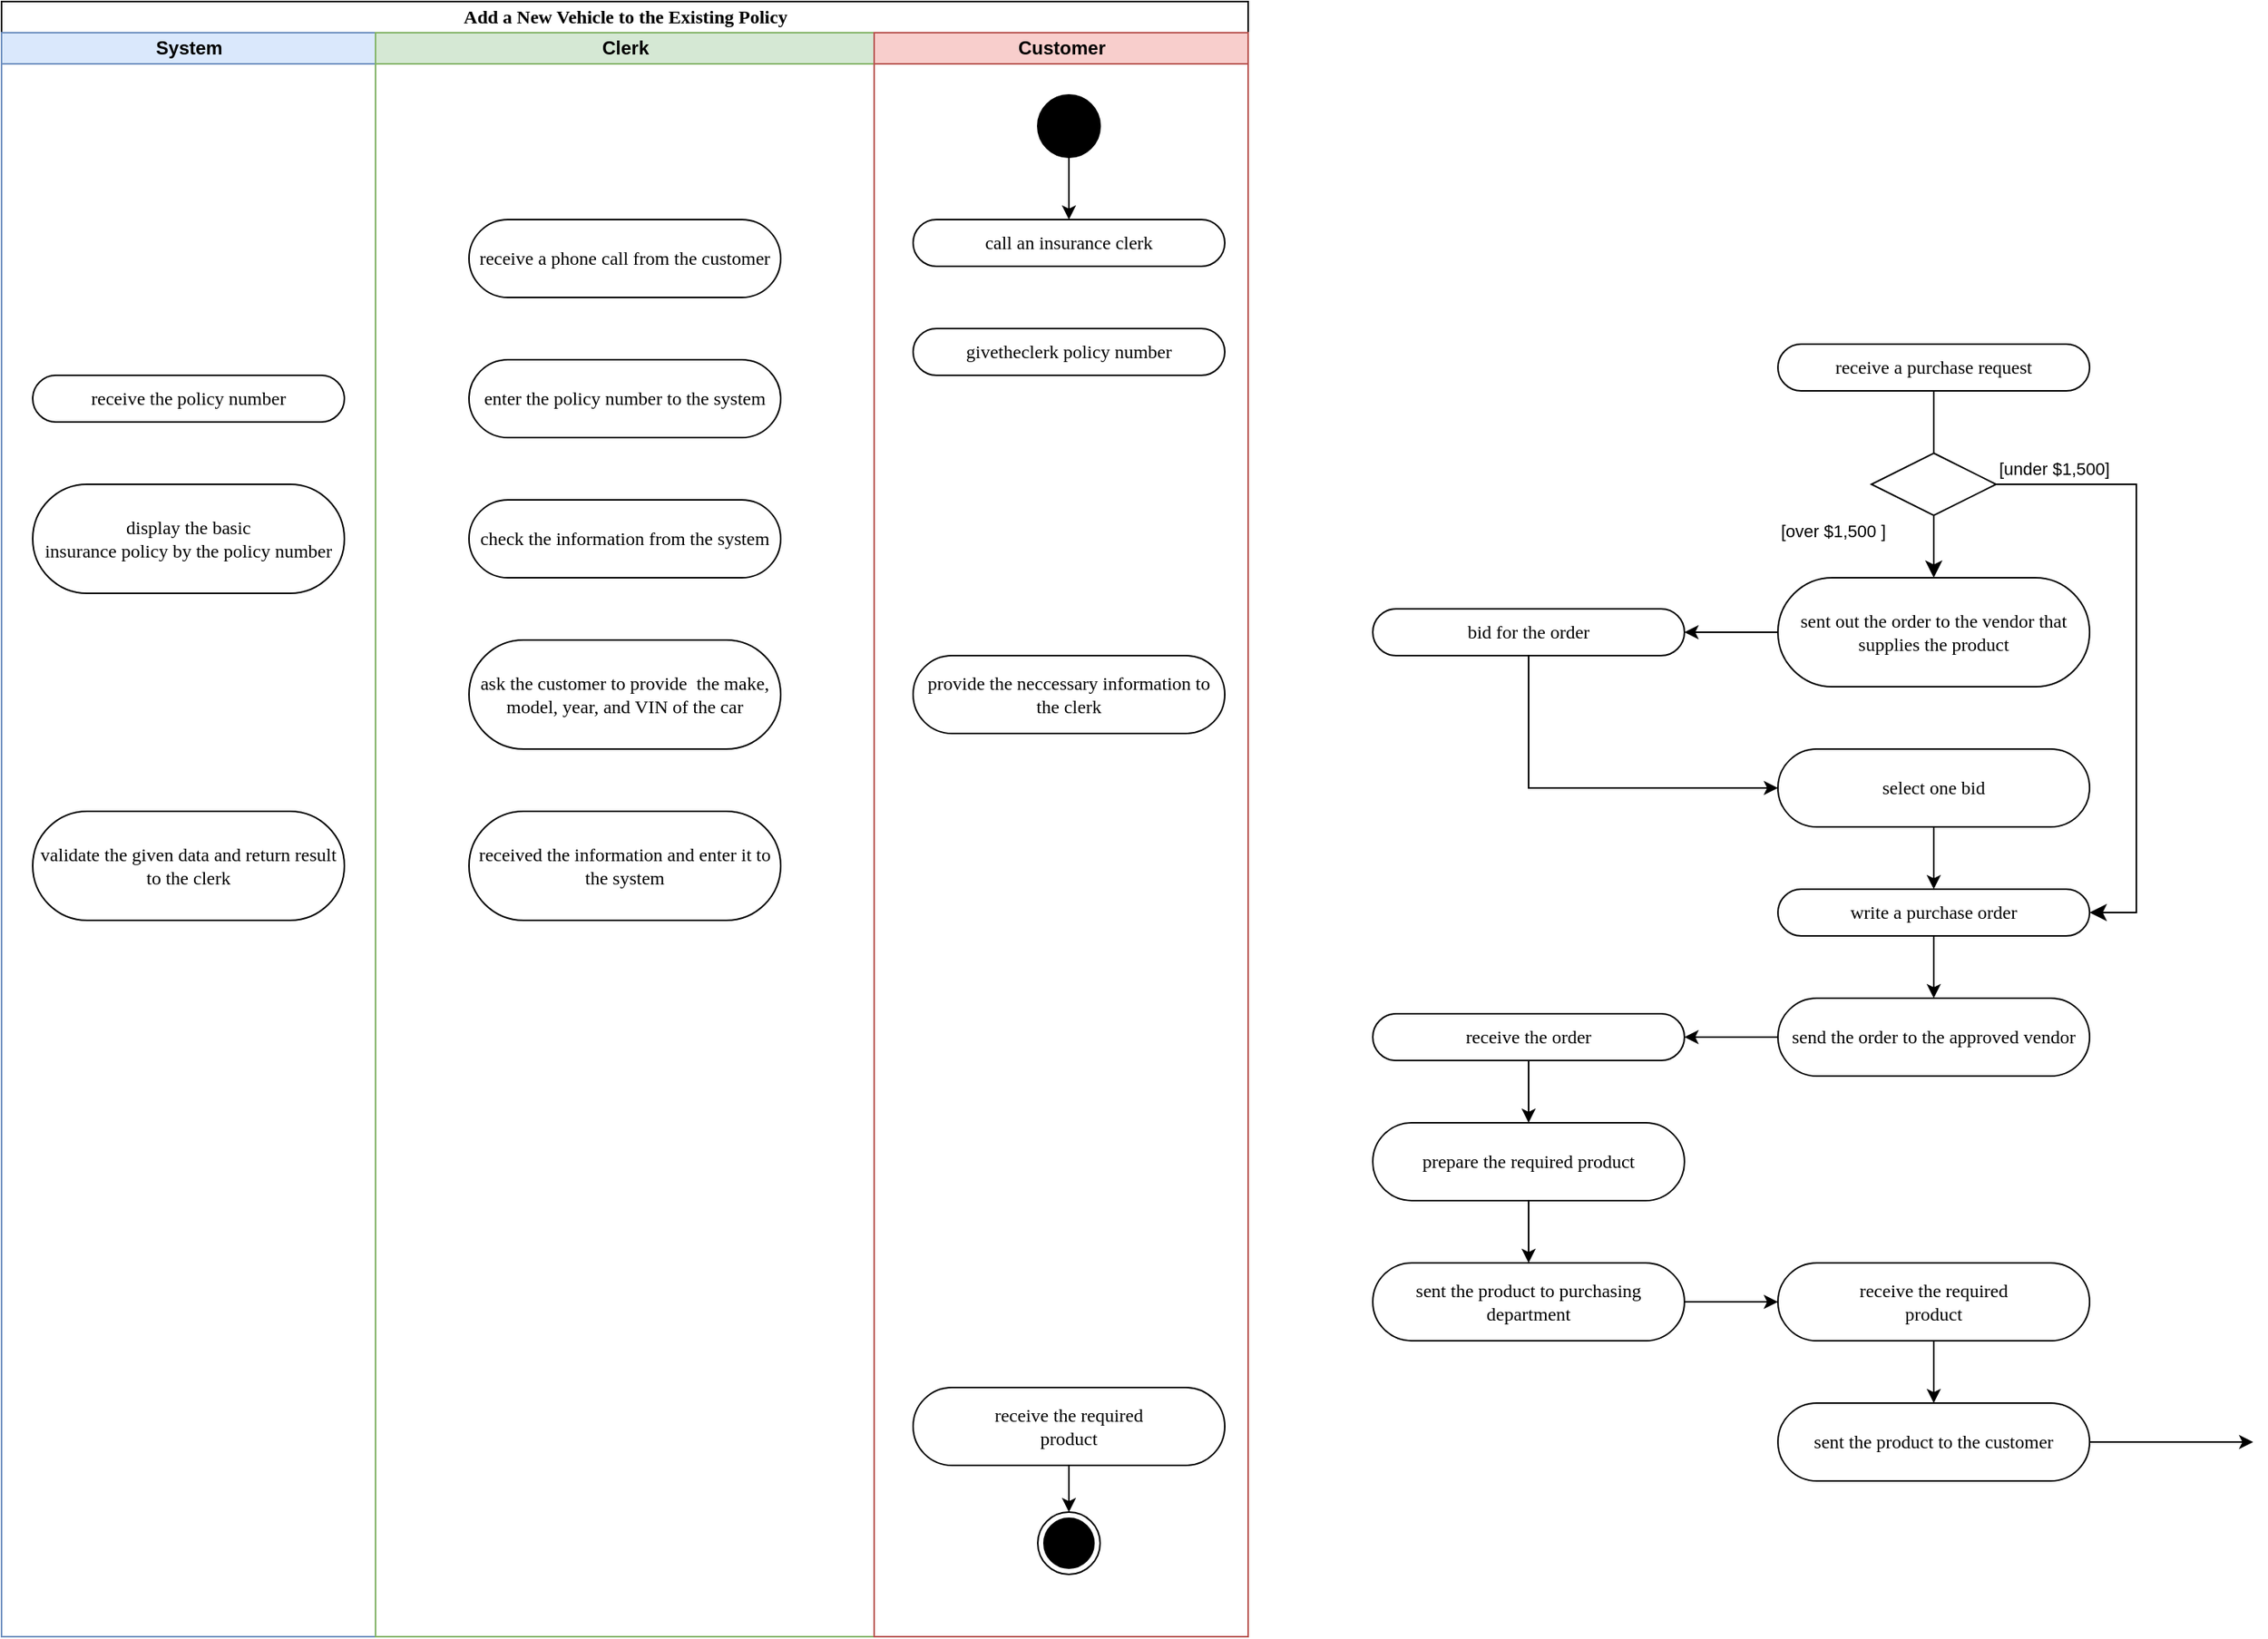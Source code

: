 <mxfile version="21.6.9" type="github">
  <diagram name="Page-1" id="0783ab3e-0a74-02c8-0abd-f7b4e66b4bec">
    <mxGraphModel dx="1279" dy="717" grid="1" gridSize="10" guides="1" tooltips="1" connect="1" arrows="1" fold="1" page="1" pageScale="1" pageWidth="850" pageHeight="1100" background="none" math="0" shadow="0">
      <root>
        <mxCell id="0" />
        <mxCell id="1" parent="0" />
        <mxCell id="UFD2ebjEW48Xa4xOQjo3-39" value="Add a New Vehicle to the Existing Policy" style="swimlane;html=1;childLayout=stackLayout;startSize=20;rounded=0;shadow=0;comic=0;labelBackgroundColor=none;strokeWidth=1;fontFamily=Verdana;fontSize=12;align=center;" vertex="1" parent="1">
          <mxGeometry x="90" y="30" width="800" height="1050" as="geometry" />
        </mxCell>
        <mxCell id="UFD2ebjEW48Xa4xOQjo3-40" value="System" style="swimlane;html=1;startSize=20;fillColor=#dae8fc;strokeColor=#6c8ebf;" vertex="1" parent="UFD2ebjEW48Xa4xOQjo3-39">
          <mxGeometry y="20" width="240" height="1030" as="geometry" />
        </mxCell>
        <mxCell id="UFD2ebjEW48Xa4xOQjo3-80" value="receive the policy number" style="rounded=1;whiteSpace=wrap;html=1;shadow=0;comic=0;labelBackgroundColor=none;strokeWidth=1;fontFamily=Verdana;fontSize=12;align=center;arcSize=50;" vertex="1" parent="UFD2ebjEW48Xa4xOQjo3-40">
          <mxGeometry x="20" y="220" width="200" height="30" as="geometry" />
        </mxCell>
        <mxCell id="UFD2ebjEW48Xa4xOQjo3-81" value="display the basic &lt;br&gt;insurance policy by the policy number" style="rounded=1;whiteSpace=wrap;html=1;shadow=0;comic=0;labelBackgroundColor=none;strokeWidth=1;fontFamily=Verdana;fontSize=12;align=center;arcSize=50;" vertex="1" parent="UFD2ebjEW48Xa4xOQjo3-40">
          <mxGeometry x="20" y="290" width="200" height="70" as="geometry" />
        </mxCell>
        <mxCell id="UFD2ebjEW48Xa4xOQjo3-90" value="validate the given data and return result to the clerk" style="rounded=1;whiteSpace=wrap;html=1;shadow=0;comic=0;labelBackgroundColor=none;strokeWidth=1;fontFamily=Verdana;fontSize=12;align=center;arcSize=50;" vertex="1" parent="UFD2ebjEW48Xa4xOQjo3-40">
          <mxGeometry x="20" y="500" width="200" height="70" as="geometry" />
        </mxCell>
        <mxCell id="UFD2ebjEW48Xa4xOQjo3-47" value="Clerk" style="swimlane;html=1;startSize=20;fillColor=#d5e8d4;strokeColor=#82b366;" vertex="1" parent="UFD2ebjEW48Xa4xOQjo3-39">
          <mxGeometry x="240" y="20" width="320" height="1030" as="geometry" />
        </mxCell>
        <mxCell id="UFD2ebjEW48Xa4xOQjo3-77" value="receive a phone call from the customer" style="rounded=1;whiteSpace=wrap;html=1;shadow=0;comic=0;labelBackgroundColor=none;strokeWidth=1;fontFamily=Verdana;fontSize=12;align=center;arcSize=50;" vertex="1" parent="UFD2ebjEW48Xa4xOQjo3-47">
          <mxGeometry x="60" y="120" width="200" height="50" as="geometry" />
        </mxCell>
        <mxCell id="UFD2ebjEW48Xa4xOQjo3-79" value="enter the policy number to the system" style="rounded=1;whiteSpace=wrap;html=1;shadow=0;comic=0;labelBackgroundColor=none;strokeWidth=1;fontFamily=Verdana;fontSize=12;align=center;arcSize=50;" vertex="1" parent="UFD2ebjEW48Xa4xOQjo3-47">
          <mxGeometry x="60" y="210" width="200" height="50" as="geometry" />
        </mxCell>
        <mxCell id="UFD2ebjEW48Xa4xOQjo3-82" value="check the information from the system" style="rounded=1;whiteSpace=wrap;html=1;shadow=0;comic=0;labelBackgroundColor=none;strokeWidth=1;fontFamily=Verdana;fontSize=12;align=center;arcSize=50;" vertex="1" parent="UFD2ebjEW48Xa4xOQjo3-47">
          <mxGeometry x="60" y="300" width="200" height="50" as="geometry" />
        </mxCell>
        <mxCell id="UFD2ebjEW48Xa4xOQjo3-87" value="ask the customer to provide&amp;nbsp; the make, model, year, and VIN of the car" style="rounded=1;whiteSpace=wrap;html=1;shadow=0;comic=0;labelBackgroundColor=none;strokeWidth=1;fontFamily=Verdana;fontSize=12;align=center;arcSize=50;" vertex="1" parent="UFD2ebjEW48Xa4xOQjo3-47">
          <mxGeometry x="60" y="390" width="200" height="70" as="geometry" />
        </mxCell>
        <mxCell id="UFD2ebjEW48Xa4xOQjo3-89" value="received the information and enter it to the system" style="rounded=1;whiteSpace=wrap;html=1;shadow=0;comic=0;labelBackgroundColor=none;strokeWidth=1;fontFamily=Verdana;fontSize=12;align=center;arcSize=50;" vertex="1" parent="UFD2ebjEW48Xa4xOQjo3-47">
          <mxGeometry x="60" y="500" width="200" height="70" as="geometry" />
        </mxCell>
        <mxCell id="UFD2ebjEW48Xa4xOQjo3-65" value="Customer" style="swimlane;html=1;startSize=20;fillColor=#f8cecc;strokeColor=#b85450;" vertex="1" parent="UFD2ebjEW48Xa4xOQjo3-39">
          <mxGeometry x="560" y="20" width="240" height="1030" as="geometry" />
        </mxCell>
        <mxCell id="UFD2ebjEW48Xa4xOQjo3-66" style="edgeStyle=orthogonalEdgeStyle;rounded=0;html=1;labelBackgroundColor=none;startArrow=none;startFill=0;startSize=6;endArrow=classic;endFill=1;endSize=6;jettySize=auto;orthogonalLoop=1;strokeWidth=1;fontFamily=Verdana;fontSize=12" edge="1" parent="UFD2ebjEW48Xa4xOQjo3-65" source="UFD2ebjEW48Xa4xOQjo3-67" target="UFD2ebjEW48Xa4xOQjo3-69">
          <mxGeometry relative="1" as="geometry" />
        </mxCell>
        <mxCell id="UFD2ebjEW48Xa4xOQjo3-67" value="" style="ellipse;whiteSpace=wrap;html=1;rounded=0;shadow=0;comic=0;labelBackgroundColor=none;strokeWidth=1;fillColor=#000000;fontFamily=Verdana;fontSize=12;align=center;" vertex="1" parent="UFD2ebjEW48Xa4xOQjo3-65">
          <mxGeometry x="105" y="40" width="40" height="40" as="geometry" />
        </mxCell>
        <mxCell id="UFD2ebjEW48Xa4xOQjo3-69" value="call an insurance clerk" style="rounded=1;whiteSpace=wrap;html=1;shadow=0;comic=0;labelBackgroundColor=none;strokeWidth=1;fontFamily=Verdana;fontSize=12;align=center;arcSize=50;" vertex="1" parent="UFD2ebjEW48Xa4xOQjo3-65">
          <mxGeometry x="25" y="120" width="200" height="30" as="geometry" />
        </mxCell>
        <mxCell id="UFD2ebjEW48Xa4xOQjo3-70" value="givetheclerk policy number" style="rounded=1;whiteSpace=wrap;html=1;shadow=0;comic=0;labelBackgroundColor=none;strokeWidth=1;fontFamily=Verdana;fontSize=12;align=center;arcSize=50;" vertex="1" parent="UFD2ebjEW48Xa4xOQjo3-65">
          <mxGeometry x="25" y="190" width="200" height="30" as="geometry" />
        </mxCell>
        <mxCell id="UFD2ebjEW48Xa4xOQjo3-71" value="" style="edgeStyle=orthogonalEdgeStyle;rounded=0;orthogonalLoop=1;jettySize=auto;html=1;" edge="1" parent="UFD2ebjEW48Xa4xOQjo3-65" source="UFD2ebjEW48Xa4xOQjo3-72" target="UFD2ebjEW48Xa4xOQjo3-73">
          <mxGeometry relative="1" as="geometry" />
        </mxCell>
        <mxCell id="UFD2ebjEW48Xa4xOQjo3-72" value="receive the required &lt;br&gt;product" style="rounded=1;whiteSpace=wrap;html=1;shadow=0;comic=0;labelBackgroundColor=none;strokeWidth=1;fontFamily=Verdana;fontSize=12;align=center;arcSize=50;" vertex="1" parent="UFD2ebjEW48Xa4xOQjo3-65">
          <mxGeometry x="25" y="870" width="200" height="50" as="geometry" />
        </mxCell>
        <mxCell id="UFD2ebjEW48Xa4xOQjo3-73" value="" style="ellipse;html=1;shape=endState;fillColor=#000000;strokeColor=#000000;" vertex="1" parent="UFD2ebjEW48Xa4xOQjo3-65">
          <mxGeometry x="105" y="950" width="40" height="40" as="geometry" />
        </mxCell>
        <mxCell id="UFD2ebjEW48Xa4xOQjo3-88" value="provide the neccessary information to the clerk" style="rounded=1;whiteSpace=wrap;html=1;shadow=0;comic=0;labelBackgroundColor=none;strokeWidth=1;fontFamily=Verdana;fontSize=12;align=center;arcSize=50;" vertex="1" parent="UFD2ebjEW48Xa4xOQjo3-65">
          <mxGeometry x="25" y="400" width="200" height="50" as="geometry" />
        </mxCell>
        <mxCell id="UFD2ebjEW48Xa4xOQjo3-41" value="bid for the order" style="rounded=1;whiteSpace=wrap;html=1;shadow=0;comic=0;labelBackgroundColor=none;strokeWidth=1;fontFamily=Verdana;fontSize=12;align=center;arcSize=50;" vertex="1" parent="1">
          <mxGeometry x="970" y="420" width="200" height="30" as="geometry" />
        </mxCell>
        <mxCell id="UFD2ebjEW48Xa4xOQjo3-42" value="" style="edgeStyle=orthogonalEdgeStyle;rounded=0;orthogonalLoop=1;jettySize=auto;html=1;" edge="1" parent="1" source="UFD2ebjEW48Xa4xOQjo3-43" target="UFD2ebjEW48Xa4xOQjo3-45">
          <mxGeometry relative="1" as="geometry" />
        </mxCell>
        <mxCell id="UFD2ebjEW48Xa4xOQjo3-43" value="receive the order" style="rounded=1;whiteSpace=wrap;html=1;shadow=0;comic=0;labelBackgroundColor=none;strokeWidth=1;fontFamily=Verdana;fontSize=12;align=center;arcSize=50;" vertex="1" parent="1">
          <mxGeometry x="970" y="680" width="200" height="30" as="geometry" />
        </mxCell>
        <mxCell id="UFD2ebjEW48Xa4xOQjo3-44" value="" style="edgeStyle=orthogonalEdgeStyle;rounded=0;orthogonalLoop=1;jettySize=auto;html=1;" edge="1" parent="1" source="UFD2ebjEW48Xa4xOQjo3-45" target="UFD2ebjEW48Xa4xOQjo3-46">
          <mxGeometry relative="1" as="geometry" />
        </mxCell>
        <mxCell id="UFD2ebjEW48Xa4xOQjo3-45" value="prepare the required product" style="rounded=1;whiteSpace=wrap;html=1;shadow=0;comic=0;labelBackgroundColor=none;strokeWidth=1;fontFamily=Verdana;fontSize=12;align=center;arcSize=50;" vertex="1" parent="1">
          <mxGeometry x="970" y="750" width="200" height="50" as="geometry" />
        </mxCell>
        <mxCell id="UFD2ebjEW48Xa4xOQjo3-46" value="sent the product to purchasing department" style="rounded=1;whiteSpace=wrap;html=1;shadow=0;comic=0;labelBackgroundColor=none;strokeWidth=1;fontFamily=Verdana;fontSize=12;align=center;arcSize=50;" vertex="1" parent="1">
          <mxGeometry x="970" y="840" width="200" height="50" as="geometry" />
        </mxCell>
        <mxCell id="UFD2ebjEW48Xa4xOQjo3-48" style="edgeStyle=orthogonalEdgeStyle;rounded=0;orthogonalLoop=1;jettySize=auto;html=1;entryX=0.5;entryY=0;entryDx=0;entryDy=0;endArrow=open;endFill=0;" edge="1" parent="1" source="UFD2ebjEW48Xa4xOQjo3-49">
          <mxGeometry relative="1" as="geometry">
            <mxPoint x="1330" y="330" as="targetPoint" />
          </mxGeometry>
        </mxCell>
        <mxCell id="UFD2ebjEW48Xa4xOQjo3-49" value="receive a purchase request" style="rounded=1;whiteSpace=wrap;html=1;shadow=0;comic=0;labelBackgroundColor=none;strokeWidth=1;fontFamily=Verdana;fontSize=12;align=center;arcSize=50;" vertex="1" parent="1">
          <mxGeometry x="1230" y="250" width="200" height="30" as="geometry" />
        </mxCell>
        <mxCell id="UFD2ebjEW48Xa4xOQjo3-50" value="" style="rhombus;whiteSpace=wrap;html=1;" vertex="1" parent="1">
          <mxGeometry x="1290" y="320" width="80" height="40" as="geometry" />
        </mxCell>
        <mxCell id="UFD2ebjEW48Xa4xOQjo3-51" value="send the order to the approved vendor" style="rounded=1;whiteSpace=wrap;html=1;shadow=0;comic=0;labelBackgroundColor=none;strokeWidth=1;fontFamily=Verdana;fontSize=12;align=center;arcSize=50;" vertex="1" parent="1">
          <mxGeometry x="1230" y="670" width="200" height="50" as="geometry" />
        </mxCell>
        <mxCell id="UFD2ebjEW48Xa4xOQjo3-52" value="" style="edgeStyle=orthogonalEdgeStyle;rounded=0;orthogonalLoop=1;jettySize=auto;html=1;endArrow=classic;endFill=1;" edge="1" parent="1" source="UFD2ebjEW48Xa4xOQjo3-53" target="UFD2ebjEW48Xa4xOQjo3-51">
          <mxGeometry relative="1" as="geometry" />
        </mxCell>
        <mxCell id="UFD2ebjEW48Xa4xOQjo3-53" value="write a purchase order" style="rounded=1;whiteSpace=wrap;html=1;shadow=0;comic=0;labelBackgroundColor=none;strokeWidth=1;fontFamily=Verdana;fontSize=12;align=center;arcSize=50;" vertex="1" parent="1">
          <mxGeometry x="1230" y="600" width="200" height="30" as="geometry" />
        </mxCell>
        <mxCell id="UFD2ebjEW48Xa4xOQjo3-54" value="[under&amp;nbsp;$1,500]" style="edgeStyle=orthogonalEdgeStyle;html=1;align=left;verticalAlign=middle;endArrow=classic;endSize=8;rounded=0;exitX=1;exitY=0.5;exitDx=0;exitDy=0;fontSize=11;fontStyle=0;entryX=1;entryY=0.5;entryDx=0;entryDy=0;endFill=1;" edge="1" parent="1" source="UFD2ebjEW48Xa4xOQjo3-50" target="UFD2ebjEW48Xa4xOQjo3-53">
          <mxGeometry x="-1" y="10" relative="1" as="geometry">
            <mxPoint x="1370" y="440" as="targetPoint" />
            <mxPoint x="1320" y="340" as="sourcePoint" />
            <Array as="points">
              <mxPoint x="1460" y="340" />
              <mxPoint x="1460" y="615" />
            </Array>
            <mxPoint as="offset" />
          </mxGeometry>
        </mxCell>
        <mxCell id="UFD2ebjEW48Xa4xOQjo3-55" value="sent out the order to the vendor&amp;nbsp;that supplies the product" style="rounded=1;whiteSpace=wrap;html=1;shadow=0;comic=0;labelBackgroundColor=none;strokeWidth=1;fontFamily=Verdana;fontSize=12;align=center;arcSize=50;" vertex="1" parent="1">
          <mxGeometry x="1230" y="400" width="200" height="70" as="geometry" />
        </mxCell>
        <mxCell id="UFD2ebjEW48Xa4xOQjo3-56" value="[over&amp;nbsp;$1,500 ]" style="edgeStyle=orthogonalEdgeStyle;html=1;align=left;verticalAlign=middle;endArrow=classic;endSize=8;rounded=0;fontSize=11;exitX=0.5;exitY=1;exitDx=0;exitDy=0;entryX=0.5;entryY=0;entryDx=0;entryDy=0;endFill=1;" edge="1" parent="1" source="UFD2ebjEW48Xa4xOQjo3-50" target="UFD2ebjEW48Xa4xOQjo3-55">
          <mxGeometry x="-0.5" y="-100" relative="1" as="geometry">
            <mxPoint x="1200" y="620" as="targetPoint" />
            <mxPoint x="1295.027" y="340.029" as="sourcePoint" />
            <Array as="points">
              <mxPoint x="1330" y="380" />
              <mxPoint x="1330" y="380" />
            </Array>
            <mxPoint as="offset" />
          </mxGeometry>
        </mxCell>
        <mxCell id="UFD2ebjEW48Xa4xOQjo3-57" style="edgeStyle=orthogonalEdgeStyle;rounded=0;orthogonalLoop=1;jettySize=auto;html=1;entryX=0.5;entryY=0;entryDx=0;entryDy=0;" edge="1" parent="1" source="UFD2ebjEW48Xa4xOQjo3-58" target="UFD2ebjEW48Xa4xOQjo3-53">
          <mxGeometry relative="1" as="geometry">
            <mxPoint x="1350" y="600" as="targetPoint" />
            <Array as="points" />
          </mxGeometry>
        </mxCell>
        <mxCell id="UFD2ebjEW48Xa4xOQjo3-58" value=" select one bid" style="rounded=1;whiteSpace=wrap;html=1;shadow=0;comic=0;labelBackgroundColor=none;strokeWidth=1;fontFamily=Verdana;fontSize=12;align=center;arcSize=50;" vertex="1" parent="1">
          <mxGeometry x="1230" y="510" width="200" height="50" as="geometry" />
        </mxCell>
        <mxCell id="UFD2ebjEW48Xa4xOQjo3-59" value="" style="edgeStyle=orthogonalEdgeStyle;rounded=0;orthogonalLoop=1;jettySize=auto;html=1;" edge="1" parent="1" source="UFD2ebjEW48Xa4xOQjo3-60" target="UFD2ebjEW48Xa4xOQjo3-61">
          <mxGeometry relative="1" as="geometry" />
        </mxCell>
        <mxCell id="UFD2ebjEW48Xa4xOQjo3-60" value="receive the required &lt;br&gt;product" style="rounded=1;whiteSpace=wrap;html=1;shadow=0;comic=0;labelBackgroundColor=none;strokeWidth=1;fontFamily=Verdana;fontSize=12;align=center;arcSize=50;" vertex="1" parent="1">
          <mxGeometry x="1230" y="840" width="200" height="50" as="geometry" />
        </mxCell>
        <mxCell id="UFD2ebjEW48Xa4xOQjo3-61" value="sent the product to the customer" style="rounded=1;whiteSpace=wrap;html=1;shadow=0;comic=0;labelBackgroundColor=none;strokeWidth=1;fontFamily=Verdana;fontSize=12;align=center;arcSize=50;" vertex="1" parent="1">
          <mxGeometry x="1230" y="930" width="200" height="50" as="geometry" />
        </mxCell>
        <mxCell id="UFD2ebjEW48Xa4xOQjo3-63" style="edgeStyle=orthogonalEdgeStyle;rounded=0;orthogonalLoop=1;jettySize=auto;html=1;entryX=1;entryY=0.5;entryDx=0;entryDy=0;" edge="1" parent="1" source="UFD2ebjEW48Xa4xOQjo3-55" target="UFD2ebjEW48Xa4xOQjo3-41">
          <mxGeometry relative="1" as="geometry">
            <Array as="points">
              <mxPoint x="1180" y="435" />
              <mxPoint x="1180" y="435" />
            </Array>
          </mxGeometry>
        </mxCell>
        <mxCell id="UFD2ebjEW48Xa4xOQjo3-64" style="edgeStyle=orthogonalEdgeStyle;rounded=0;orthogonalLoop=1;jettySize=auto;html=1;entryX=0;entryY=0.5;entryDx=0;entryDy=0;exitX=0.5;exitY=1;exitDx=0;exitDy=0;" edge="1" parent="1" source="UFD2ebjEW48Xa4xOQjo3-41" target="UFD2ebjEW48Xa4xOQjo3-58">
          <mxGeometry relative="1" as="geometry">
            <mxPoint x="1070.004" y="170.0" as="sourcePoint" />
            <mxPoint x="1219.97" y="475" as="targetPoint" />
            <Array as="points">
              <mxPoint x="1070" y="535" />
            </Array>
          </mxGeometry>
        </mxCell>
        <mxCell id="UFD2ebjEW48Xa4xOQjo3-74" value="" style="edgeStyle=orthogonalEdgeStyle;rounded=0;orthogonalLoop=1;jettySize=auto;html=1;" edge="1" parent="1" source="UFD2ebjEW48Xa4xOQjo3-51" target="UFD2ebjEW48Xa4xOQjo3-43">
          <mxGeometry relative="1" as="geometry" />
        </mxCell>
        <mxCell id="UFD2ebjEW48Xa4xOQjo3-75" value="" style="edgeStyle=orthogonalEdgeStyle;rounded=0;orthogonalLoop=1;jettySize=auto;html=1;" edge="1" parent="1" source="UFD2ebjEW48Xa4xOQjo3-46" target="UFD2ebjEW48Xa4xOQjo3-60">
          <mxGeometry relative="1" as="geometry" />
        </mxCell>
        <mxCell id="UFD2ebjEW48Xa4xOQjo3-76" value="" style="edgeStyle=orthogonalEdgeStyle;rounded=0;orthogonalLoop=1;jettySize=auto;html=1;" edge="1" parent="1" source="UFD2ebjEW48Xa4xOQjo3-61">
          <mxGeometry relative="1" as="geometry">
            <mxPoint x="1535" y="955.0" as="targetPoint" />
          </mxGeometry>
        </mxCell>
      </root>
    </mxGraphModel>
  </diagram>
</mxfile>
